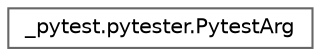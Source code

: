 digraph "Graphical Class Hierarchy"
{
 // LATEX_PDF_SIZE
  bgcolor="transparent";
  edge [fontname=Helvetica,fontsize=10,labelfontname=Helvetica,labelfontsize=10];
  node [fontname=Helvetica,fontsize=10,shape=box,height=0.2,width=0.4];
  rankdir="LR";
  Node0 [id="Node000000",label="_pytest.pytester.PytestArg",height=0.2,width=0.4,color="grey40", fillcolor="white", style="filled",URL="$class__pytest_1_1pytester_1_1_pytest_arg.html",tooltip=" "];
}
